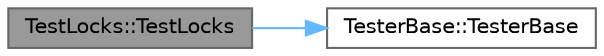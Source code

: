 digraph "TestLocks::TestLocks"
{
 // LATEX_PDF_SIZE
  bgcolor="transparent";
  edge [fontname=Helvetica,fontsize=10,labelfontname=Helvetica,labelfontsize=10];
  node [fontname=Helvetica,fontsize=10,shape=box,height=0.2,width=0.4];
  rankdir="LR";
  Node1 [id="Node000001",label="TestLocks::TestLocks",height=0.2,width=0.4,color="gray40", fillcolor="grey60", style="filled", fontcolor="black",tooltip=" "];
  Node1 -> Node2 [id="edge1_Node000001_Node000002",color="steelblue1",style="solid",tooltip=" "];
  Node2 [id="Node000002",label="TesterBase::TesterBase",height=0.2,width=0.4,color="grey40", fillcolor="white", style="filled",URL="$class_tester_base.html#ace45830020ea18f7847faa2eb757f9fc",tooltip="init tester base."];
}
